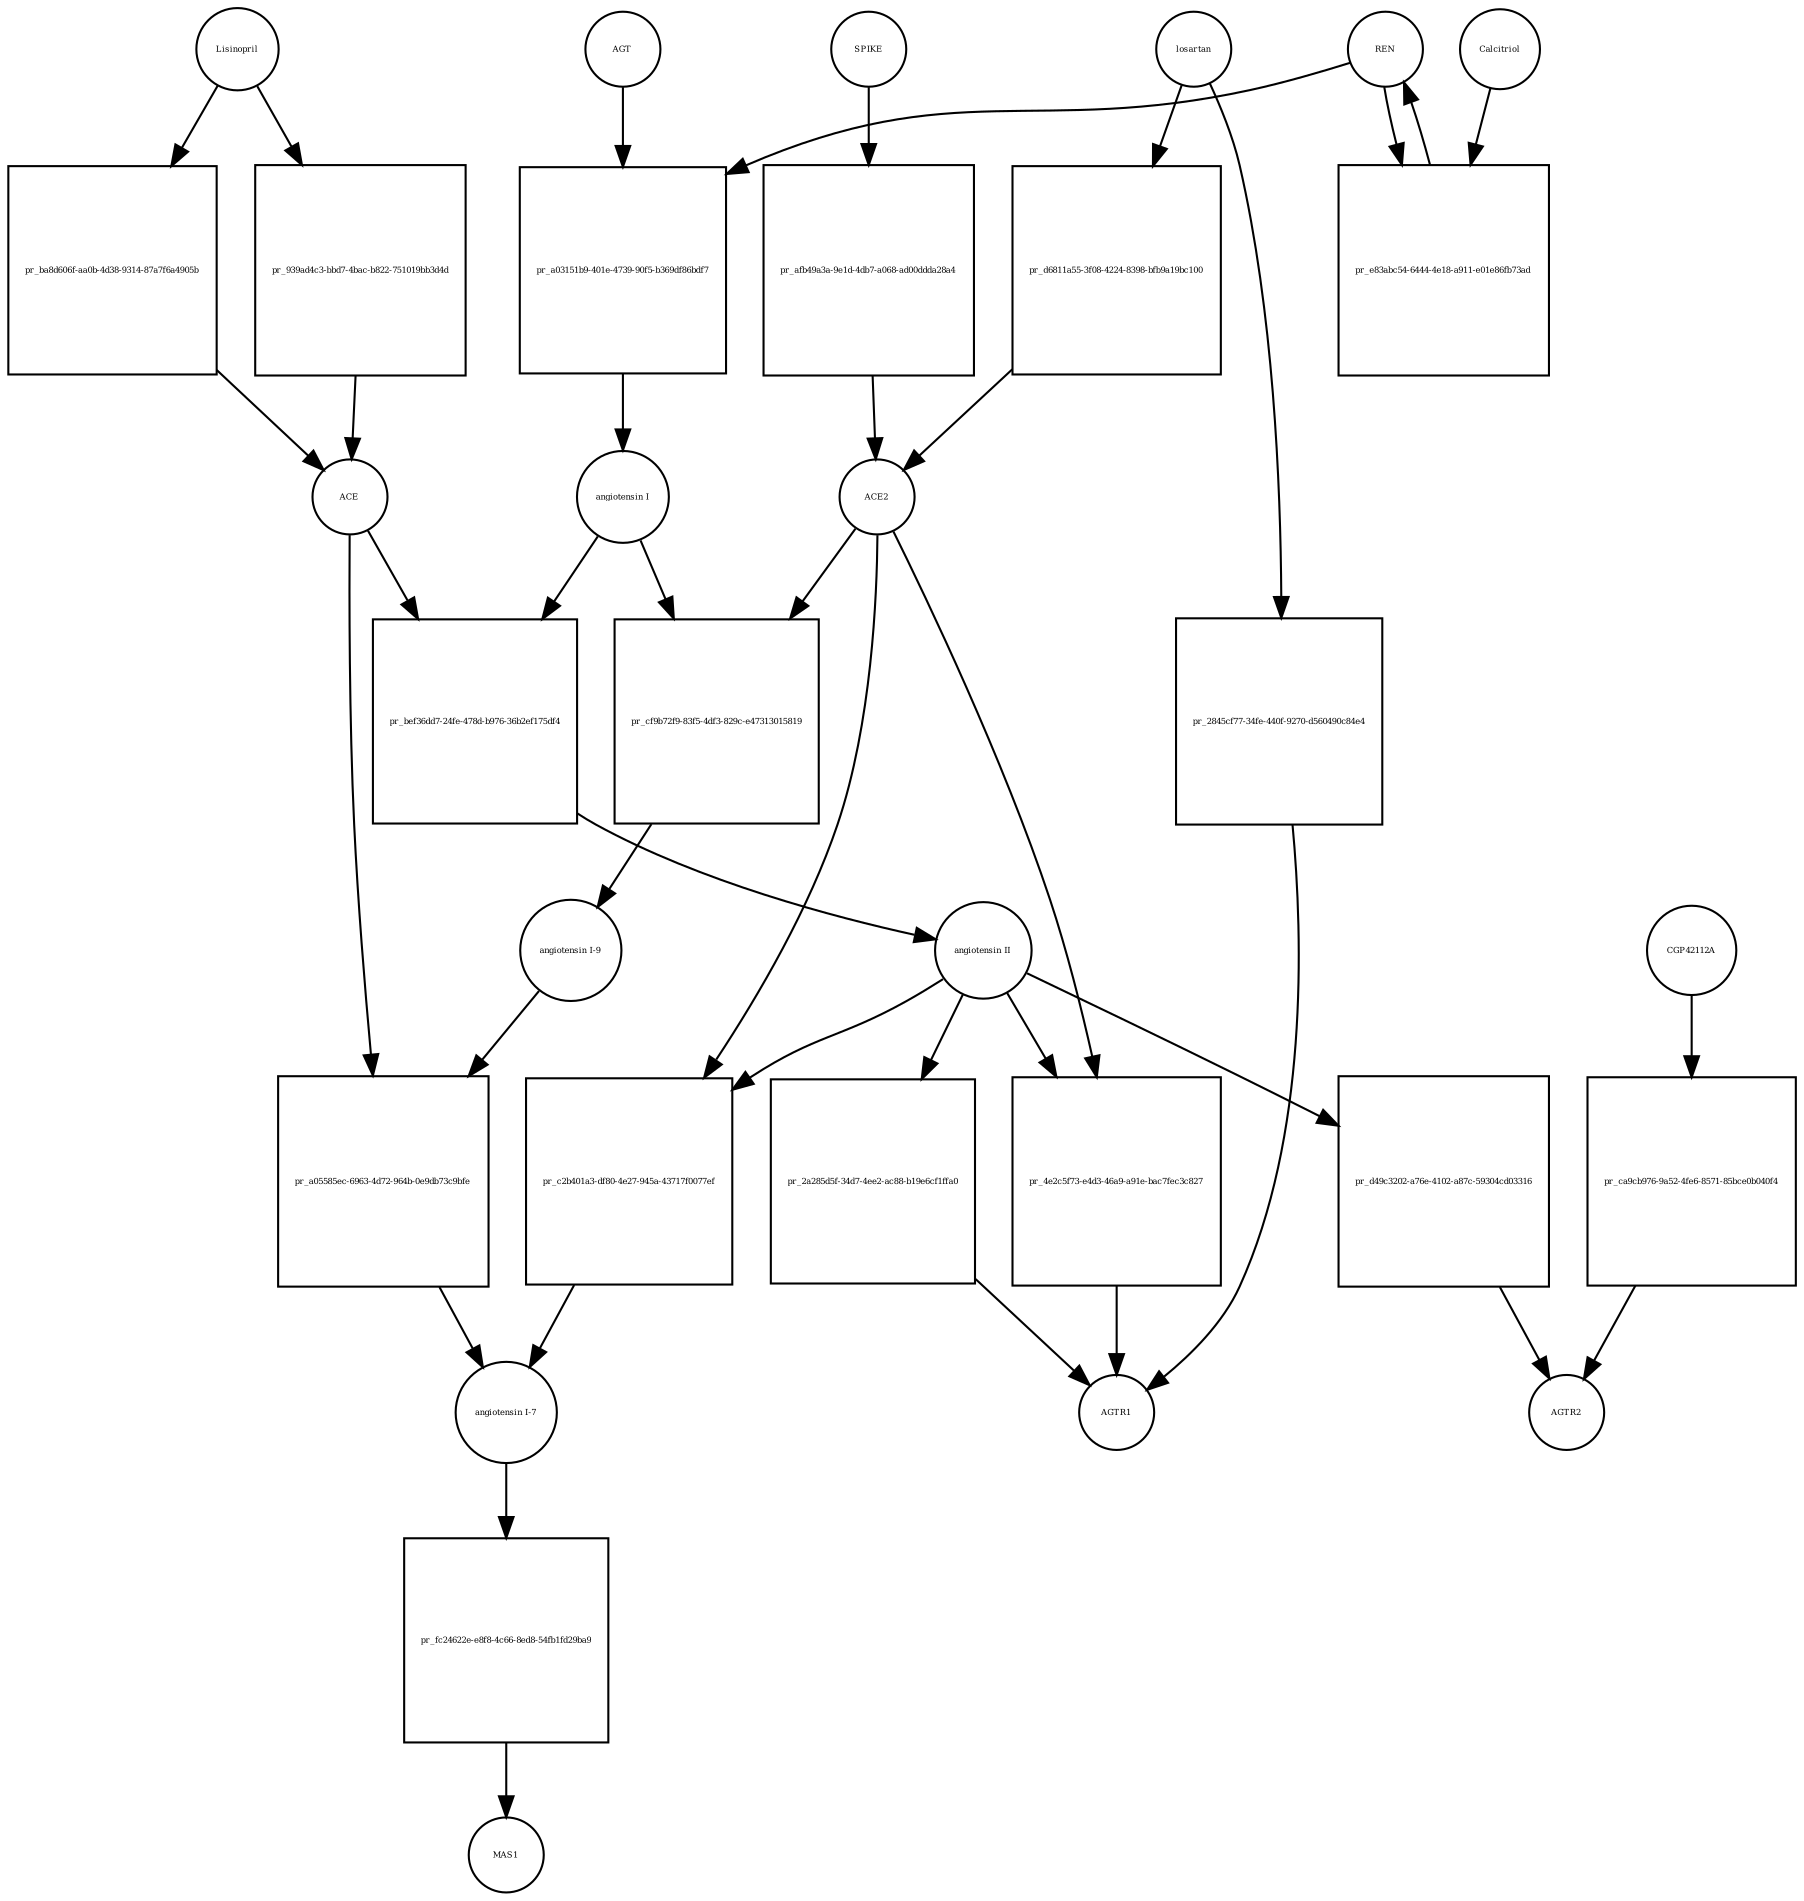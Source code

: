 strict digraph  {
AGT [annotation="", bipartite=0, cls=macromolecule, fontsize=4, label=AGT, shape=circle];
"pr_a03151b9-401e-4739-90f5-b369df86bdf7" [annotation="", bipartite=1, cls=process, fontsize=4, label="pr_a03151b9-401e-4739-90f5-b369df86bdf7", shape=square];
"angiotensin I" [annotation="", bipartite=0, cls="simple chemical", fontsize=4, label="angiotensin I", shape=circle];
REN [annotation="", bipartite=0, cls=macromolecule, fontsize=4, label=REN, shape=circle];
"pr_bef36dd7-24fe-478d-b976-36b2ef175df4" [annotation="", bipartite=1, cls=process, fontsize=4, label="pr_bef36dd7-24fe-478d-b976-36b2ef175df4", shape=square];
"angiotensin II" [annotation="", bipartite=0, cls="simple chemical", fontsize=4, label="angiotensin II", shape=circle];
ACE [annotation="", bipartite=0, cls=macromolecule, fontsize=4, label=ACE, shape=circle];
"pr_cf9b72f9-83f5-4df3-829c-e47313015819" [annotation="", bipartite=1, cls=process, fontsize=4, label="pr_cf9b72f9-83f5-4df3-829c-e47313015819", shape=square];
"angiotensin I-9" [annotation="", bipartite=0, cls="simple chemical", fontsize=4, label="angiotensin I-9", shape=circle];
ACE2 [annotation="", bipartite=0, cls=macromolecule, fontsize=4, label=ACE2, shape=circle];
"pr_a05585ec-6963-4d72-964b-0e9db73c9bfe" [annotation="", bipartite=1, cls=process, fontsize=4, label="pr_a05585ec-6963-4d72-964b-0e9db73c9bfe", shape=square];
"angiotensin I-7" [annotation="", bipartite=0, cls="simple chemical", fontsize=4, label="angiotensin I-7", shape=circle];
"pr_c2b401a3-df80-4e27-945a-43717f0077ef" [annotation="", bipartite=1, cls=process, fontsize=4, label="pr_c2b401a3-df80-4e27-945a-43717f0077ef", shape=square];
SPIKE [annotation="", bipartite=0, cls=macromolecule, fontsize=4, label=SPIKE, shape=circle];
"pr_afb49a3a-9e1d-4db7-a068-ad00ddda28a4" [annotation="", bipartite=1, cls=process, fontsize=4, label="pr_afb49a3a-9e1d-4db7-a068-ad00ddda28a4", shape=square];
Lisinopril [annotation="", bipartite=0, cls="simple chemical", fontsize=4, label=Lisinopril, shape=circle];
"pr_ba8d606f-aa0b-4d38-9314-87a7f6a4905b" [annotation="", bipartite=1, cls=process, fontsize=4, label="pr_ba8d606f-aa0b-4d38-9314-87a7f6a4905b", shape=square];
"pr_2a285d5f-34d7-4ee2-ac88-b19e6cf1ffa0" [annotation="", bipartite=1, cls=process, fontsize=4, label="pr_2a285d5f-34d7-4ee2-ac88-b19e6cf1ffa0", shape=square];
AGTR1 [annotation="", bipartite=0, cls=macromolecule, fontsize=4, label=AGTR1, shape=circle];
"pr_d49c3202-a76e-4102-a87c-59304cd03316" [annotation="", bipartite=1, cls=process, fontsize=4, label="pr_d49c3202-a76e-4102-a87c-59304cd03316", shape=square];
AGTR2 [annotation="", bipartite=0, cls=macromolecule, fontsize=4, label=AGTR2, shape=circle];
"pr_fc24622e-e8f8-4c66-8ed8-54fb1fd29ba9" [annotation="", bipartite=1, cls=process, fontsize=4, label="pr_fc24622e-e8f8-4c66-8ed8-54fb1fd29ba9", shape=square];
MAS1 [annotation="", bipartite=0, cls=macromolecule, fontsize=4, label=MAS1, shape=circle];
losartan [annotation="", bipartite=0, cls="simple chemical", fontsize=4, label=losartan, shape=circle];
"pr_2845cf77-34fe-440f-9270-d560490c84e4" [annotation="", bipartite=1, cls=process, fontsize=4, label="pr_2845cf77-34fe-440f-9270-d560490c84e4", shape=square];
"pr_e83abc54-6444-4e18-a911-e01e86fb73ad" [annotation="", bipartite=1, cls=process, fontsize=4, label="pr_e83abc54-6444-4e18-a911-e01e86fb73ad", shape=square];
Calcitriol [annotation="", bipartite=0, cls="simple chemical", fontsize=4, label=Calcitriol, shape=circle];
"pr_939ad4c3-bbd7-4bac-b822-751019bb3d4d" [annotation="", bipartite=1, cls=process, fontsize=4, label="pr_939ad4c3-bbd7-4bac-b822-751019bb3d4d", shape=square];
"pr_4e2c5f73-e4d3-46a9-a91e-bac7fec3c827" [annotation="", bipartite=1, cls=process, fontsize=4, label="pr_4e2c5f73-e4d3-46a9-a91e-bac7fec3c827", shape=square];
CGP42112A [annotation="", bipartite=0, cls="simple chemical", fontsize=4, label=CGP42112A, shape=circle];
"pr_ca9cb976-9a52-4fe6-8571-85bce0b040f4" [annotation="", bipartite=1, cls=process, fontsize=4, label="pr_ca9cb976-9a52-4fe6-8571-85bce0b040f4", shape=square];
"pr_d6811a55-3f08-4224-8398-bfb9a19bc100" [annotation="", bipartite=1, cls=process, fontsize=4, label="pr_d6811a55-3f08-4224-8398-bfb9a19bc100", shape=square];
AGT -> "pr_a03151b9-401e-4739-90f5-b369df86bdf7"  [annotation="", interaction_type=consumption];
"pr_a03151b9-401e-4739-90f5-b369df86bdf7" -> "angiotensin I"  [annotation="", interaction_type=production];
"angiotensin I" -> "pr_bef36dd7-24fe-478d-b976-36b2ef175df4"  [annotation="", interaction_type=consumption];
"angiotensin I" -> "pr_cf9b72f9-83f5-4df3-829c-e47313015819"  [annotation="", interaction_type=consumption];
REN -> "pr_a03151b9-401e-4739-90f5-b369df86bdf7"  [annotation="", interaction_type=catalysis];
REN -> "pr_e83abc54-6444-4e18-a911-e01e86fb73ad"  [annotation="", interaction_type=consumption];
"pr_bef36dd7-24fe-478d-b976-36b2ef175df4" -> "angiotensin II"  [annotation="", interaction_type=production];
"angiotensin II" -> "pr_c2b401a3-df80-4e27-945a-43717f0077ef"  [annotation="", interaction_type=consumption];
"angiotensin II" -> "pr_2a285d5f-34d7-4ee2-ac88-b19e6cf1ffa0"  [annotation="", interaction_type=consumption];
"angiotensin II" -> "pr_d49c3202-a76e-4102-a87c-59304cd03316"  [annotation="", interaction_type=consumption];
"angiotensin II" -> "pr_4e2c5f73-e4d3-46a9-a91e-bac7fec3c827"  [annotation="", interaction_type=modulation];
ACE -> "pr_bef36dd7-24fe-478d-b976-36b2ef175df4"  [annotation="", interaction_type=catalysis];
ACE -> "pr_a05585ec-6963-4d72-964b-0e9db73c9bfe"  [annotation="", interaction_type=catalysis];
"pr_cf9b72f9-83f5-4df3-829c-e47313015819" -> "angiotensin I-9"  [annotation="", interaction_type=production];
"angiotensin I-9" -> "pr_a05585ec-6963-4d72-964b-0e9db73c9bfe"  [annotation="", interaction_type=consumption];
ACE2 -> "pr_cf9b72f9-83f5-4df3-829c-e47313015819"  [annotation="", interaction_type=catalysis];
ACE2 -> "pr_c2b401a3-df80-4e27-945a-43717f0077ef"  [annotation="", interaction_type=catalysis];
ACE2 -> "pr_4e2c5f73-e4d3-46a9-a91e-bac7fec3c827"  [annotation="", interaction_type=consumption];
"pr_a05585ec-6963-4d72-964b-0e9db73c9bfe" -> "angiotensin I-7"  [annotation="", interaction_type=production];
"angiotensin I-7" -> "pr_fc24622e-e8f8-4c66-8ed8-54fb1fd29ba9"  [annotation="", interaction_type=consumption];
"pr_c2b401a3-df80-4e27-945a-43717f0077ef" -> "angiotensin I-7"  [annotation="", interaction_type=production];
SPIKE -> "pr_afb49a3a-9e1d-4db7-a068-ad00ddda28a4"  [annotation="", interaction_type=consumption];
"pr_afb49a3a-9e1d-4db7-a068-ad00ddda28a4" -> ACE2  [annotation="", interaction_type=production];
Lisinopril -> "pr_ba8d606f-aa0b-4d38-9314-87a7f6a4905b"  [annotation="", interaction_type=consumption];
Lisinopril -> "pr_939ad4c3-bbd7-4bac-b822-751019bb3d4d"  [annotation="", interaction_type=consumption];
"pr_ba8d606f-aa0b-4d38-9314-87a7f6a4905b" -> ACE  [annotation="", interaction_type=production];
"pr_2a285d5f-34d7-4ee2-ac88-b19e6cf1ffa0" -> AGTR1  [annotation="", interaction_type=production];
"pr_d49c3202-a76e-4102-a87c-59304cd03316" -> AGTR2  [annotation="", interaction_type=production];
"pr_fc24622e-e8f8-4c66-8ed8-54fb1fd29ba9" -> MAS1  [annotation="", interaction_type=production];
losartan -> "pr_2845cf77-34fe-440f-9270-d560490c84e4"  [annotation="", interaction_type=consumption];
losartan -> "pr_d6811a55-3f08-4224-8398-bfb9a19bc100"  [annotation="", interaction_type=consumption];
"pr_2845cf77-34fe-440f-9270-d560490c84e4" -> AGTR1  [annotation="", interaction_type=production];
"pr_e83abc54-6444-4e18-a911-e01e86fb73ad" -> REN  [annotation="", interaction_type=production];
Calcitriol -> "pr_e83abc54-6444-4e18-a911-e01e86fb73ad"  [annotation="", interaction_type=inhibition];
"pr_939ad4c3-bbd7-4bac-b822-751019bb3d4d" -> ACE  [annotation="", interaction_type=production];
"pr_4e2c5f73-e4d3-46a9-a91e-bac7fec3c827" -> AGTR1  [annotation="", interaction_type=production];
CGP42112A -> "pr_ca9cb976-9a52-4fe6-8571-85bce0b040f4"  [annotation="", interaction_type=consumption];
"pr_ca9cb976-9a52-4fe6-8571-85bce0b040f4" -> AGTR2  [annotation="", interaction_type=production];
"pr_d6811a55-3f08-4224-8398-bfb9a19bc100" -> ACE2  [annotation="", interaction_type=production];
}
